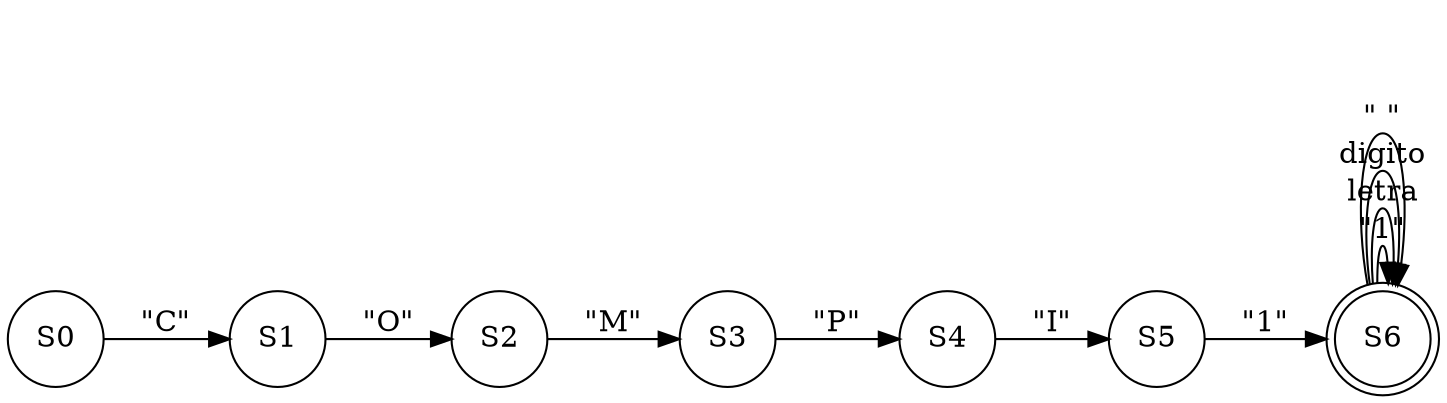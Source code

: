 digraph G {
rankdir=LR;
S0[shape=circle];
S1[shape=circle];
S2[shape=circle];
S3[shape=circle];
S4[shape=circle];
S5[shape=circle];
S6[shape=doublecircle];
S0 -> S1 [label="\"C\""];
S1 -> S2 [label="\"O\""];
S2 -> S3 [label="\"M\""];
S3 -> S4 [label="\"P\""];
S4 -> S5 [label="\"I\""];
S5 -> S6 [label="\"1\""];
S6 -> S6 [label="\"1\""];
S6 -> S6 [label="letra"];
S6 -> S6 [label="digito"];
S6 -> S6 [label="\" \""];
}
